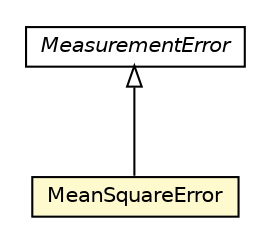 #!/usr/local/bin/dot
#
# Class diagram 
# Generated by UMLGraph version R5_6-24-gf6e263 (http://www.umlgraph.org/)
#

digraph G {
	edge [fontname="Helvetica",fontsize=10,labelfontname="Helvetica",labelfontsize=10];
	node [fontname="Helvetica",fontsize=10,shape=plaintext];
	nodesep=0.25;
	ranksep=0.5;
	// org.universAAL.ontology.measurement.MeasurementError
	c5526905 [label=<<table title="org.universAAL.ontology.measurement.MeasurementError" border="0" cellborder="1" cellspacing="0" cellpadding="2" port="p" href="./MeasurementError.html">
		<tr><td><table border="0" cellspacing="0" cellpadding="1">
<tr><td align="center" balign="center"><font face="Helvetica-Oblique"> MeasurementError </font></td></tr>
		</table></td></tr>
		</table>>, URL="./MeasurementError.html", fontname="Helvetica", fontcolor="black", fontsize=10.0];
	// org.universAAL.ontology.measurement.MeanSquareError
	c5526908 [label=<<table title="org.universAAL.ontology.measurement.MeanSquareError" border="0" cellborder="1" cellspacing="0" cellpadding="2" port="p" bgcolor="lemonChiffon" href="./MeanSquareError.html">
		<tr><td><table border="0" cellspacing="0" cellpadding="1">
<tr><td align="center" balign="center"> MeanSquareError </td></tr>
		</table></td></tr>
		</table>>, URL="./MeanSquareError.html", fontname="Helvetica", fontcolor="black", fontsize=10.0];
	//org.universAAL.ontology.measurement.MeanSquareError extends org.universAAL.ontology.measurement.MeasurementError
	c5526905:p -> c5526908:p [dir=back,arrowtail=empty];
}

